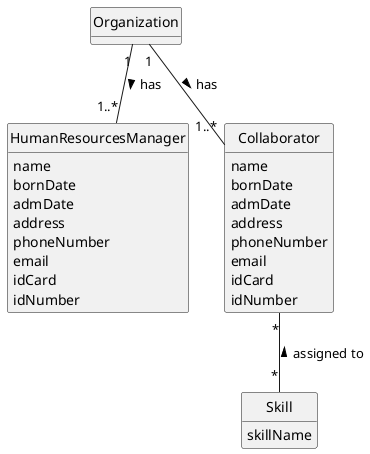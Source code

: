@startuml
skinparam monochrome true
skinparam packageStyle rectangle
skinparam shadowing false

'left to right direction

skinparam classAttributeIconSize 0

hide circle
hide methods

'title Domain Model

class Organization {
}

class HumanResourcesManager {
    name
    bornDate
    admDate
    address
    phoneNumber
    email
    idCard
    idNumber
}

class Collaborator {
    name
    bornDate
    admDate
    address
    phoneNumber
    email
    idCard
    idNumber
}

class Skill {
    skillName
}

Organization "1" -- "1..*" Collaborator : has >
Organization "1" -- "1..*" HumanResourcesManager : has >
Collaborator "*" -- "*" Skill : assigned to <
@enduml